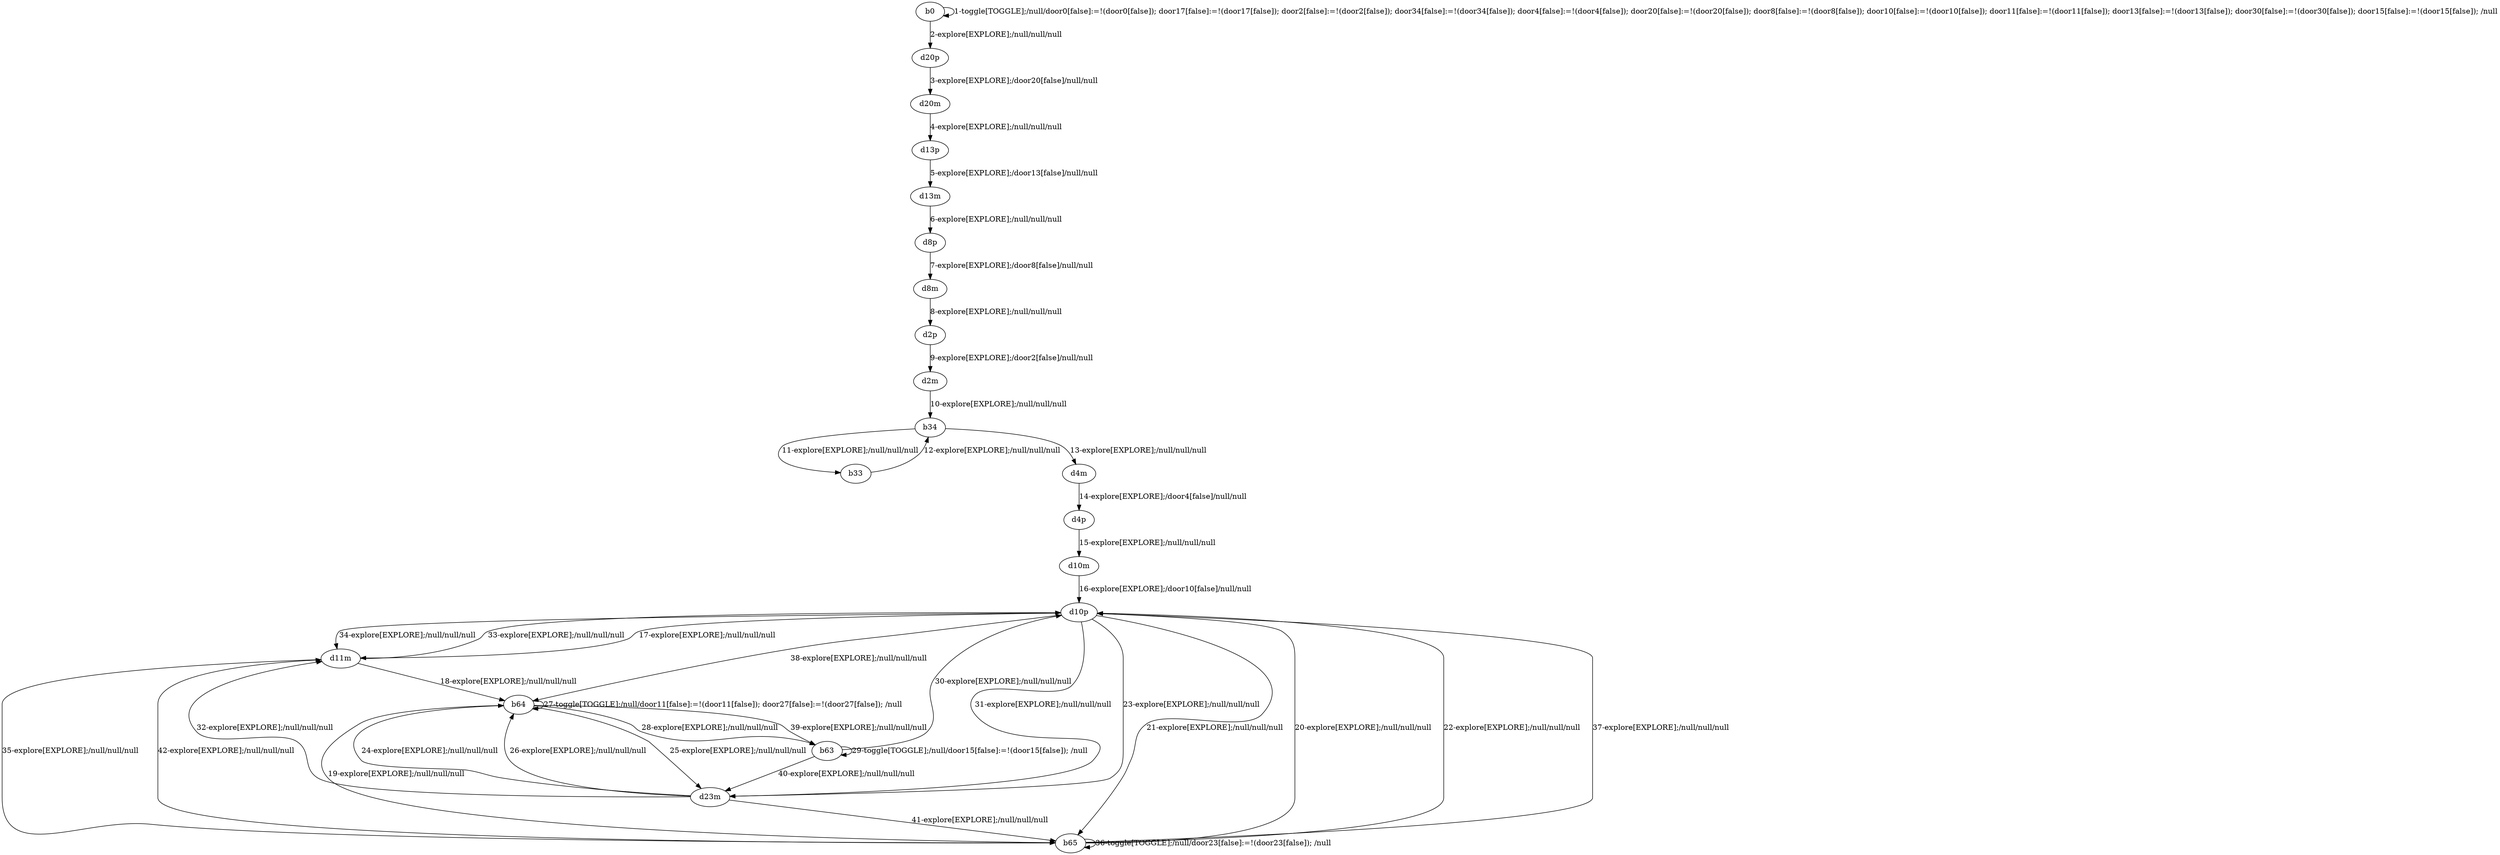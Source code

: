 # Total number of goals covered by this test: 1
# d10p --> b64

digraph g {
"b0" -> "b0" [label = "1-toggle[TOGGLE];/null/door0[false]:=!(door0[false]); door17[false]:=!(door17[false]); door2[false]:=!(door2[false]); door34[false]:=!(door34[false]); door4[false]:=!(door4[false]); door20[false]:=!(door20[false]); door8[false]:=!(door8[false]); door10[false]:=!(door10[false]); door11[false]:=!(door11[false]); door13[false]:=!(door13[false]); door30[false]:=!(door30[false]); door15[false]:=!(door15[false]); /null"];
"b0" -> "d20p" [label = "2-explore[EXPLORE];/null/null/null"];
"d20p" -> "d20m" [label = "3-explore[EXPLORE];/door20[false]/null/null"];
"d20m" -> "d13p" [label = "4-explore[EXPLORE];/null/null/null"];
"d13p" -> "d13m" [label = "5-explore[EXPLORE];/door13[false]/null/null"];
"d13m" -> "d8p" [label = "6-explore[EXPLORE];/null/null/null"];
"d8p" -> "d8m" [label = "7-explore[EXPLORE];/door8[false]/null/null"];
"d8m" -> "d2p" [label = "8-explore[EXPLORE];/null/null/null"];
"d2p" -> "d2m" [label = "9-explore[EXPLORE];/door2[false]/null/null"];
"d2m" -> "b34" [label = "10-explore[EXPLORE];/null/null/null"];
"b34" -> "b33" [label = "11-explore[EXPLORE];/null/null/null"];
"b33" -> "b34" [label = "12-explore[EXPLORE];/null/null/null"];
"b34" -> "d4m" [label = "13-explore[EXPLORE];/null/null/null"];
"d4m" -> "d4p" [label = "14-explore[EXPLORE];/door4[false]/null/null"];
"d4p" -> "d10m" [label = "15-explore[EXPLORE];/null/null/null"];
"d10m" -> "d10p" [label = "16-explore[EXPLORE];/door10[false]/null/null"];
"d10p" -> "d11m" [label = "17-explore[EXPLORE];/null/null/null"];
"d11m" -> "b64" [label = "18-explore[EXPLORE];/null/null/null"];
"b64" -> "b65" [label = "19-explore[EXPLORE];/null/null/null"];
"b65" -> "d10p" [label = "20-explore[EXPLORE];/null/null/null"];
"d10p" -> "b65" [label = "21-explore[EXPLORE];/null/null/null"];
"b65" -> "d10p" [label = "22-explore[EXPLORE];/null/null/null"];
"d10p" -> "d23m" [label = "23-explore[EXPLORE];/null/null/null"];
"d23m" -> "b64" [label = "24-explore[EXPLORE];/null/null/null"];
"b64" -> "d23m" [label = "25-explore[EXPLORE];/null/null/null"];
"d23m" -> "b64" [label = "26-explore[EXPLORE];/null/null/null"];
"b64" -> "b64" [label = "27-toggle[TOGGLE];/null/door11[false]:=!(door11[false]); door27[false]:=!(door27[false]); /null"];
"b64" -> "b63" [label = "28-explore[EXPLORE];/null/null/null"];
"b63" -> "b63" [label = "29-toggle[TOGGLE];/null/door15[false]:=!(door15[false]); /null"];
"b63" -> "d10p" [label = "30-explore[EXPLORE];/null/null/null"];
"d10p" -> "d23m" [label = "31-explore[EXPLORE];/null/null/null"];
"d23m" -> "d11m" [label = "32-explore[EXPLORE];/null/null/null"];
"d11m" -> "d10p" [label = "33-explore[EXPLORE];/null/null/null"];
"d10p" -> "d11m" [label = "34-explore[EXPLORE];/null/null/null"];
"d11m" -> "b65" [label = "35-explore[EXPLORE];/null/null/null"];
"b65" -> "b65" [label = "36-toggle[TOGGLE];/null/door23[false]:=!(door23[false]); /null"];
"b65" -> "d10p" [label = "37-explore[EXPLORE];/null/null/null"];
"d10p" -> "b64" [label = "38-explore[EXPLORE];/null/null/null"];
"b64" -> "b63" [label = "39-explore[EXPLORE];/null/null/null"];
"b63" -> "d23m" [label = "40-explore[EXPLORE];/null/null/null"];
"d23m" -> "b65" [label = "41-explore[EXPLORE];/null/null/null"];
"b65" -> "d11m" [label = "42-explore[EXPLORE];/null/null/null"];
}